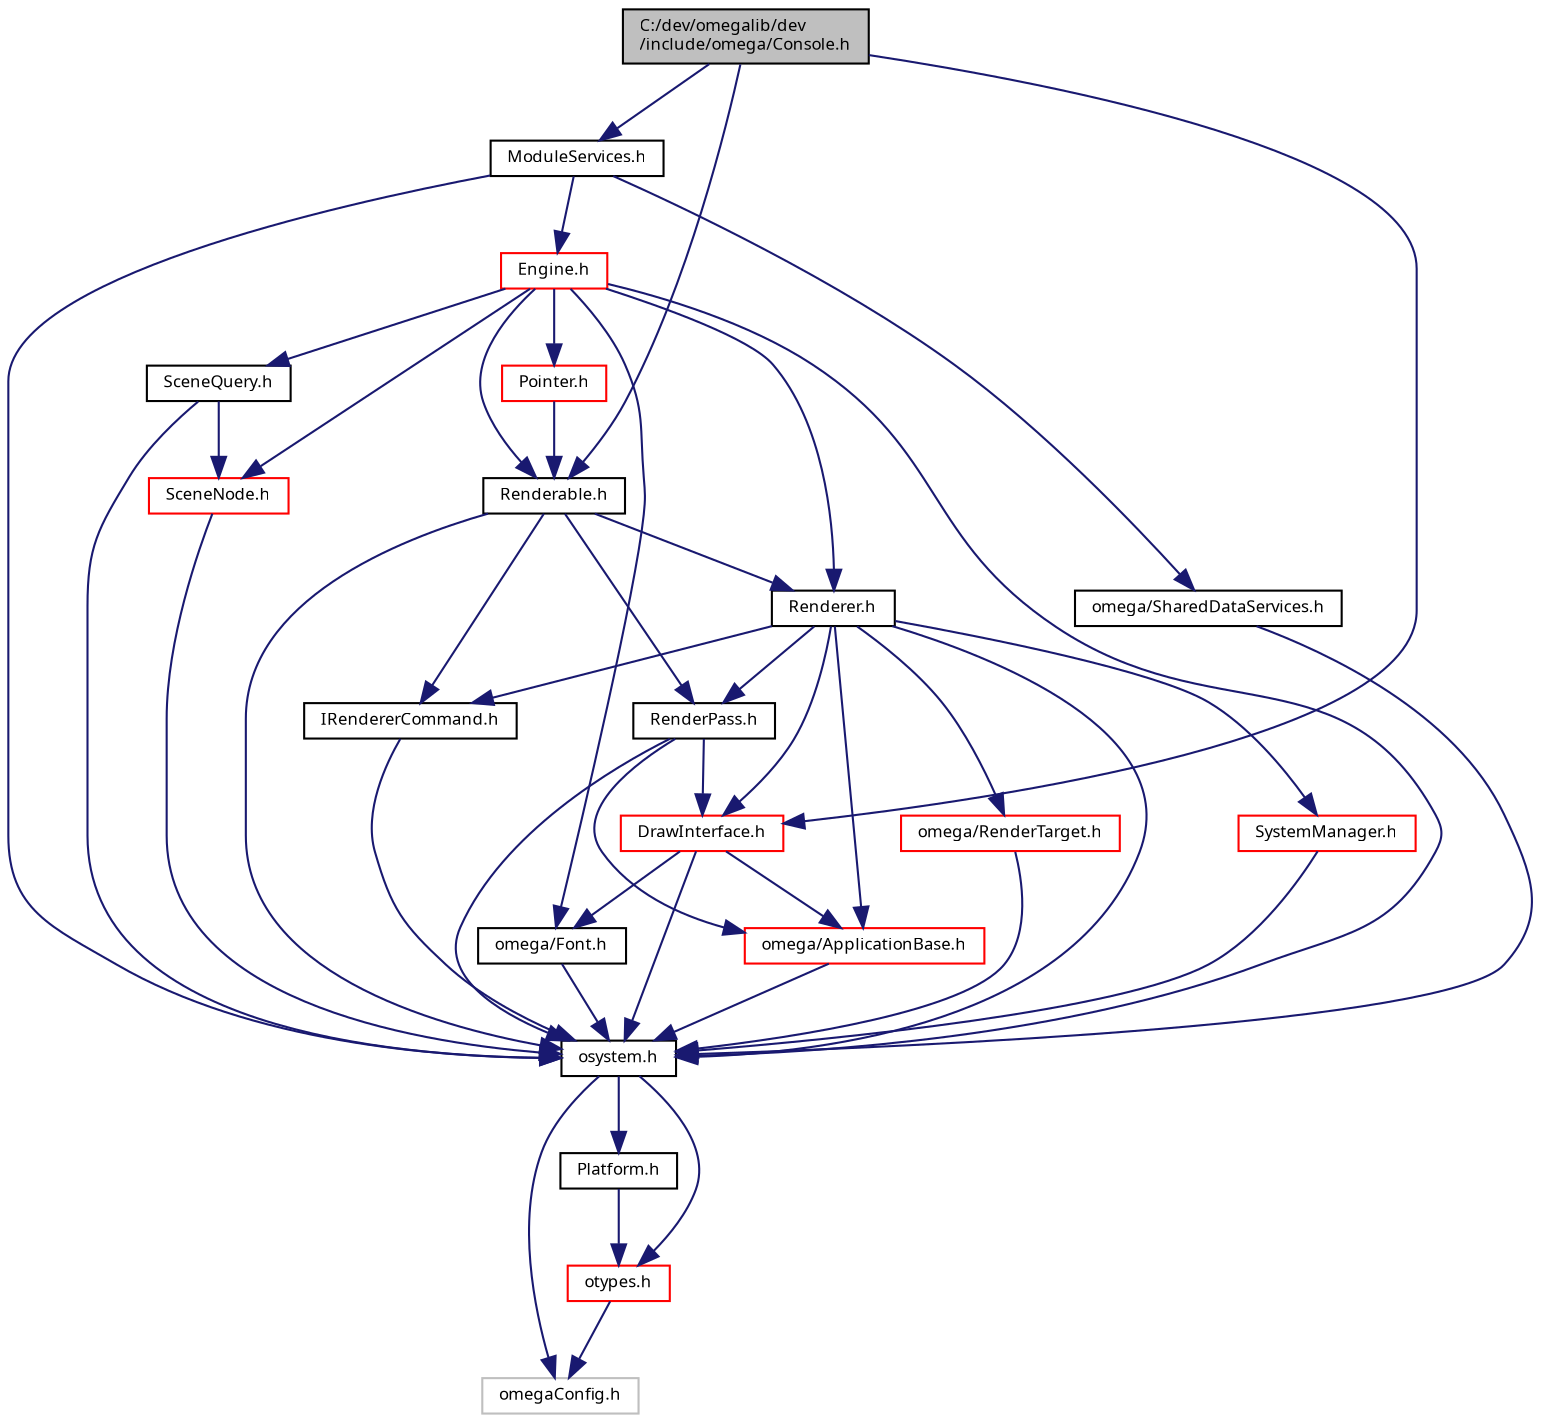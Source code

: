 digraph "C:/dev/omegalib/dev/include/omega/Console.h"
{
  bgcolor="transparent";
  edge [fontname="FreeSans.ttf",fontsize="8",labelfontname="FreeSans.ttf",labelfontsize="8"];
  node [fontname="FreeSans.ttf",fontsize="8",shape=record];
  Node1 [label="C:/dev/omegalib/dev\l/include/omega/Console.h",height=0.2,width=0.4,color="black", fillcolor="grey75", style="filled", fontcolor="black"];
  Node1 -> Node2 [color="midnightblue",fontsize="8",style="solid",fontname="FreeSans.ttf"];
  Node2 [label="Renderable.h",height=0.2,width=0.4,color="black",URL="$_renderable_8h.html"];
  Node2 -> Node3 [color="midnightblue",fontsize="8",style="solid",fontname="FreeSans.ttf"];
  Node3 [label="osystem.h",height=0.2,width=0.4,color="black",URL="$include_2omega_2osystem_8h.html"];
  Node3 -> Node4 [color="midnightblue",fontsize="8",style="solid",fontname="FreeSans.ttf"];
  Node4 [label="omegaConfig.h",height=0.2,width=0.4,color="grey75"];
  Node3 -> Node5 [color="midnightblue",fontsize="8",style="solid",fontname="FreeSans.ttf"];
  Node5 [label="otypes.h",height=0.2,width=0.4,color="red",URL="$include_2omega_2otypes_8h.html"];
  Node5 -> Node4 [color="midnightblue",fontsize="8",style="solid",fontname="FreeSans.ttf"];
  Node3 -> Node6 [color="midnightblue",fontsize="8",style="solid",fontname="FreeSans.ttf"];
  Node6 [label="Platform.h",height=0.2,width=0.4,color="black",URL="$_platform_8h.html"];
  Node6 -> Node5 [color="midnightblue",fontsize="8",style="solid",fontname="FreeSans.ttf"];
  Node2 -> Node7 [color="midnightblue",fontsize="8",style="solid",fontname="FreeSans.ttf"];
  Node7 [label="RenderPass.h",height=0.2,width=0.4,color="black",URL="$_render_pass_8h.html"];
  Node7 -> Node3 [color="midnightblue",fontsize="8",style="solid",fontname="FreeSans.ttf"];
  Node7 -> Node8 [color="midnightblue",fontsize="8",style="solid",fontname="FreeSans.ttf"];
  Node8 [label="omega/ApplicationBase.h",height=0.2,width=0.4,color="red",URL="$_application_base_8h.html"];
  Node8 -> Node3 [color="midnightblue",fontsize="8",style="solid",fontname="FreeSans.ttf"];
  Node7 -> Node9 [color="midnightblue",fontsize="8",style="solid",fontname="FreeSans.ttf"];
  Node9 [label="DrawInterface.h",height=0.2,width=0.4,color="red",URL="$_draw_interface_8h.html"];
  Node9 -> Node3 [color="midnightblue",fontsize="8",style="solid",fontname="FreeSans.ttf"];
  Node9 -> Node10 [color="midnightblue",fontsize="8",style="solid",fontname="FreeSans.ttf"];
  Node10 [label="omega/Font.h",height=0.2,width=0.4,color="black",URL="$_font_8h.html"];
  Node10 -> Node3 [color="midnightblue",fontsize="8",style="solid",fontname="FreeSans.ttf"];
  Node9 -> Node8 [color="midnightblue",fontsize="8",style="solid",fontname="FreeSans.ttf"];
  Node2 -> Node11 [color="midnightblue",fontsize="8",style="solid",fontname="FreeSans.ttf"];
  Node11 [label="IRendererCommand.h",height=0.2,width=0.4,color="black",URL="$_i_renderer_command_8h.html"];
  Node11 -> Node3 [color="midnightblue",fontsize="8",style="solid",fontname="FreeSans.ttf"];
  Node2 -> Node12 [color="midnightblue",fontsize="8",style="solid",fontname="FreeSans.ttf"];
  Node12 [label="Renderer.h",height=0.2,width=0.4,color="black",URL="$_renderer_8h.html"];
  Node12 -> Node3 [color="midnightblue",fontsize="8",style="solid",fontname="FreeSans.ttf"];
  Node12 -> Node11 [color="midnightblue",fontsize="8",style="solid",fontname="FreeSans.ttf"];
  Node12 -> Node9 [color="midnightblue",fontsize="8",style="solid",fontname="FreeSans.ttf"];
  Node12 -> Node7 [color="midnightblue",fontsize="8",style="solid",fontname="FreeSans.ttf"];
  Node12 -> Node8 [color="midnightblue",fontsize="8",style="solid",fontname="FreeSans.ttf"];
  Node12 -> Node13 [color="midnightblue",fontsize="8",style="solid",fontname="FreeSans.ttf"];
  Node13 [label="SystemManager.h",height=0.2,width=0.4,color="red",URL="$_system_manager_8h.html"];
  Node13 -> Node3 [color="midnightblue",fontsize="8",style="solid",fontname="FreeSans.ttf"];
  Node12 -> Node14 [color="midnightblue",fontsize="8",style="solid",fontname="FreeSans.ttf"];
  Node14 [label="omega/RenderTarget.h",height=0.2,width=0.4,color="red",URL="$_render_target_8h.html"];
  Node14 -> Node3 [color="midnightblue",fontsize="8",style="solid",fontname="FreeSans.ttf"];
  Node1 -> Node9 [color="midnightblue",fontsize="8",style="solid",fontname="FreeSans.ttf"];
  Node1 -> Node15 [color="midnightblue",fontsize="8",style="solid",fontname="FreeSans.ttf"];
  Node15 [label="ModuleServices.h",height=0.2,width=0.4,color="black",URL="$_module_services_8h.html"];
  Node15 -> Node3 [color="midnightblue",fontsize="8",style="solid",fontname="FreeSans.ttf"];
  Node15 -> Node16 [color="midnightblue",fontsize="8",style="solid",fontname="FreeSans.ttf"];
  Node16 [label="Engine.h",height=0.2,width=0.4,color="red",URL="$_engine_8h.html"];
  Node16 -> Node3 [color="midnightblue",fontsize="8",style="solid",fontname="FreeSans.ttf"];
  Node16 -> Node12 [color="midnightblue",fontsize="8",style="solid",fontname="FreeSans.ttf"];
  Node16 -> Node17 [color="midnightblue",fontsize="8",style="solid",fontname="FreeSans.ttf"];
  Node17 [label="SceneNode.h",height=0.2,width=0.4,color="red",URL="$_scene_node_8h.html"];
  Node17 -> Node3 [color="midnightblue",fontsize="8",style="solid",fontname="FreeSans.ttf"];
  Node16 -> Node18 [color="midnightblue",fontsize="8",style="solid",fontname="FreeSans.ttf"];
  Node18 [label="Pointer.h",height=0.2,width=0.4,color="red",URL="$_pointer_8h.html"];
  Node18 -> Node2 [color="midnightblue",fontsize="8",style="solid",fontname="FreeSans.ttf"];
  Node16 -> Node2 [color="midnightblue",fontsize="8",style="solid",fontname="FreeSans.ttf"];
  Node16 -> Node19 [color="midnightblue",fontsize="8",style="solid",fontname="FreeSans.ttf"];
  Node19 [label="SceneQuery.h",height=0.2,width=0.4,color="black",URL="$_scene_query_8h.html"];
  Node19 -> Node3 [color="midnightblue",fontsize="8",style="solid",fontname="FreeSans.ttf"];
  Node19 -> Node17 [color="midnightblue",fontsize="8",style="solid",fontname="FreeSans.ttf"];
  Node16 -> Node10 [color="midnightblue",fontsize="8",style="solid",fontname="FreeSans.ttf"];
  Node15 -> Node20 [color="midnightblue",fontsize="8",style="solid",fontname="FreeSans.ttf"];
  Node20 [label="omega/SharedDataServices.h",height=0.2,width=0.4,color="black",URL="$_shared_data_services_8h.html"];
  Node20 -> Node3 [color="midnightblue",fontsize="8",style="solid",fontname="FreeSans.ttf"];
}
